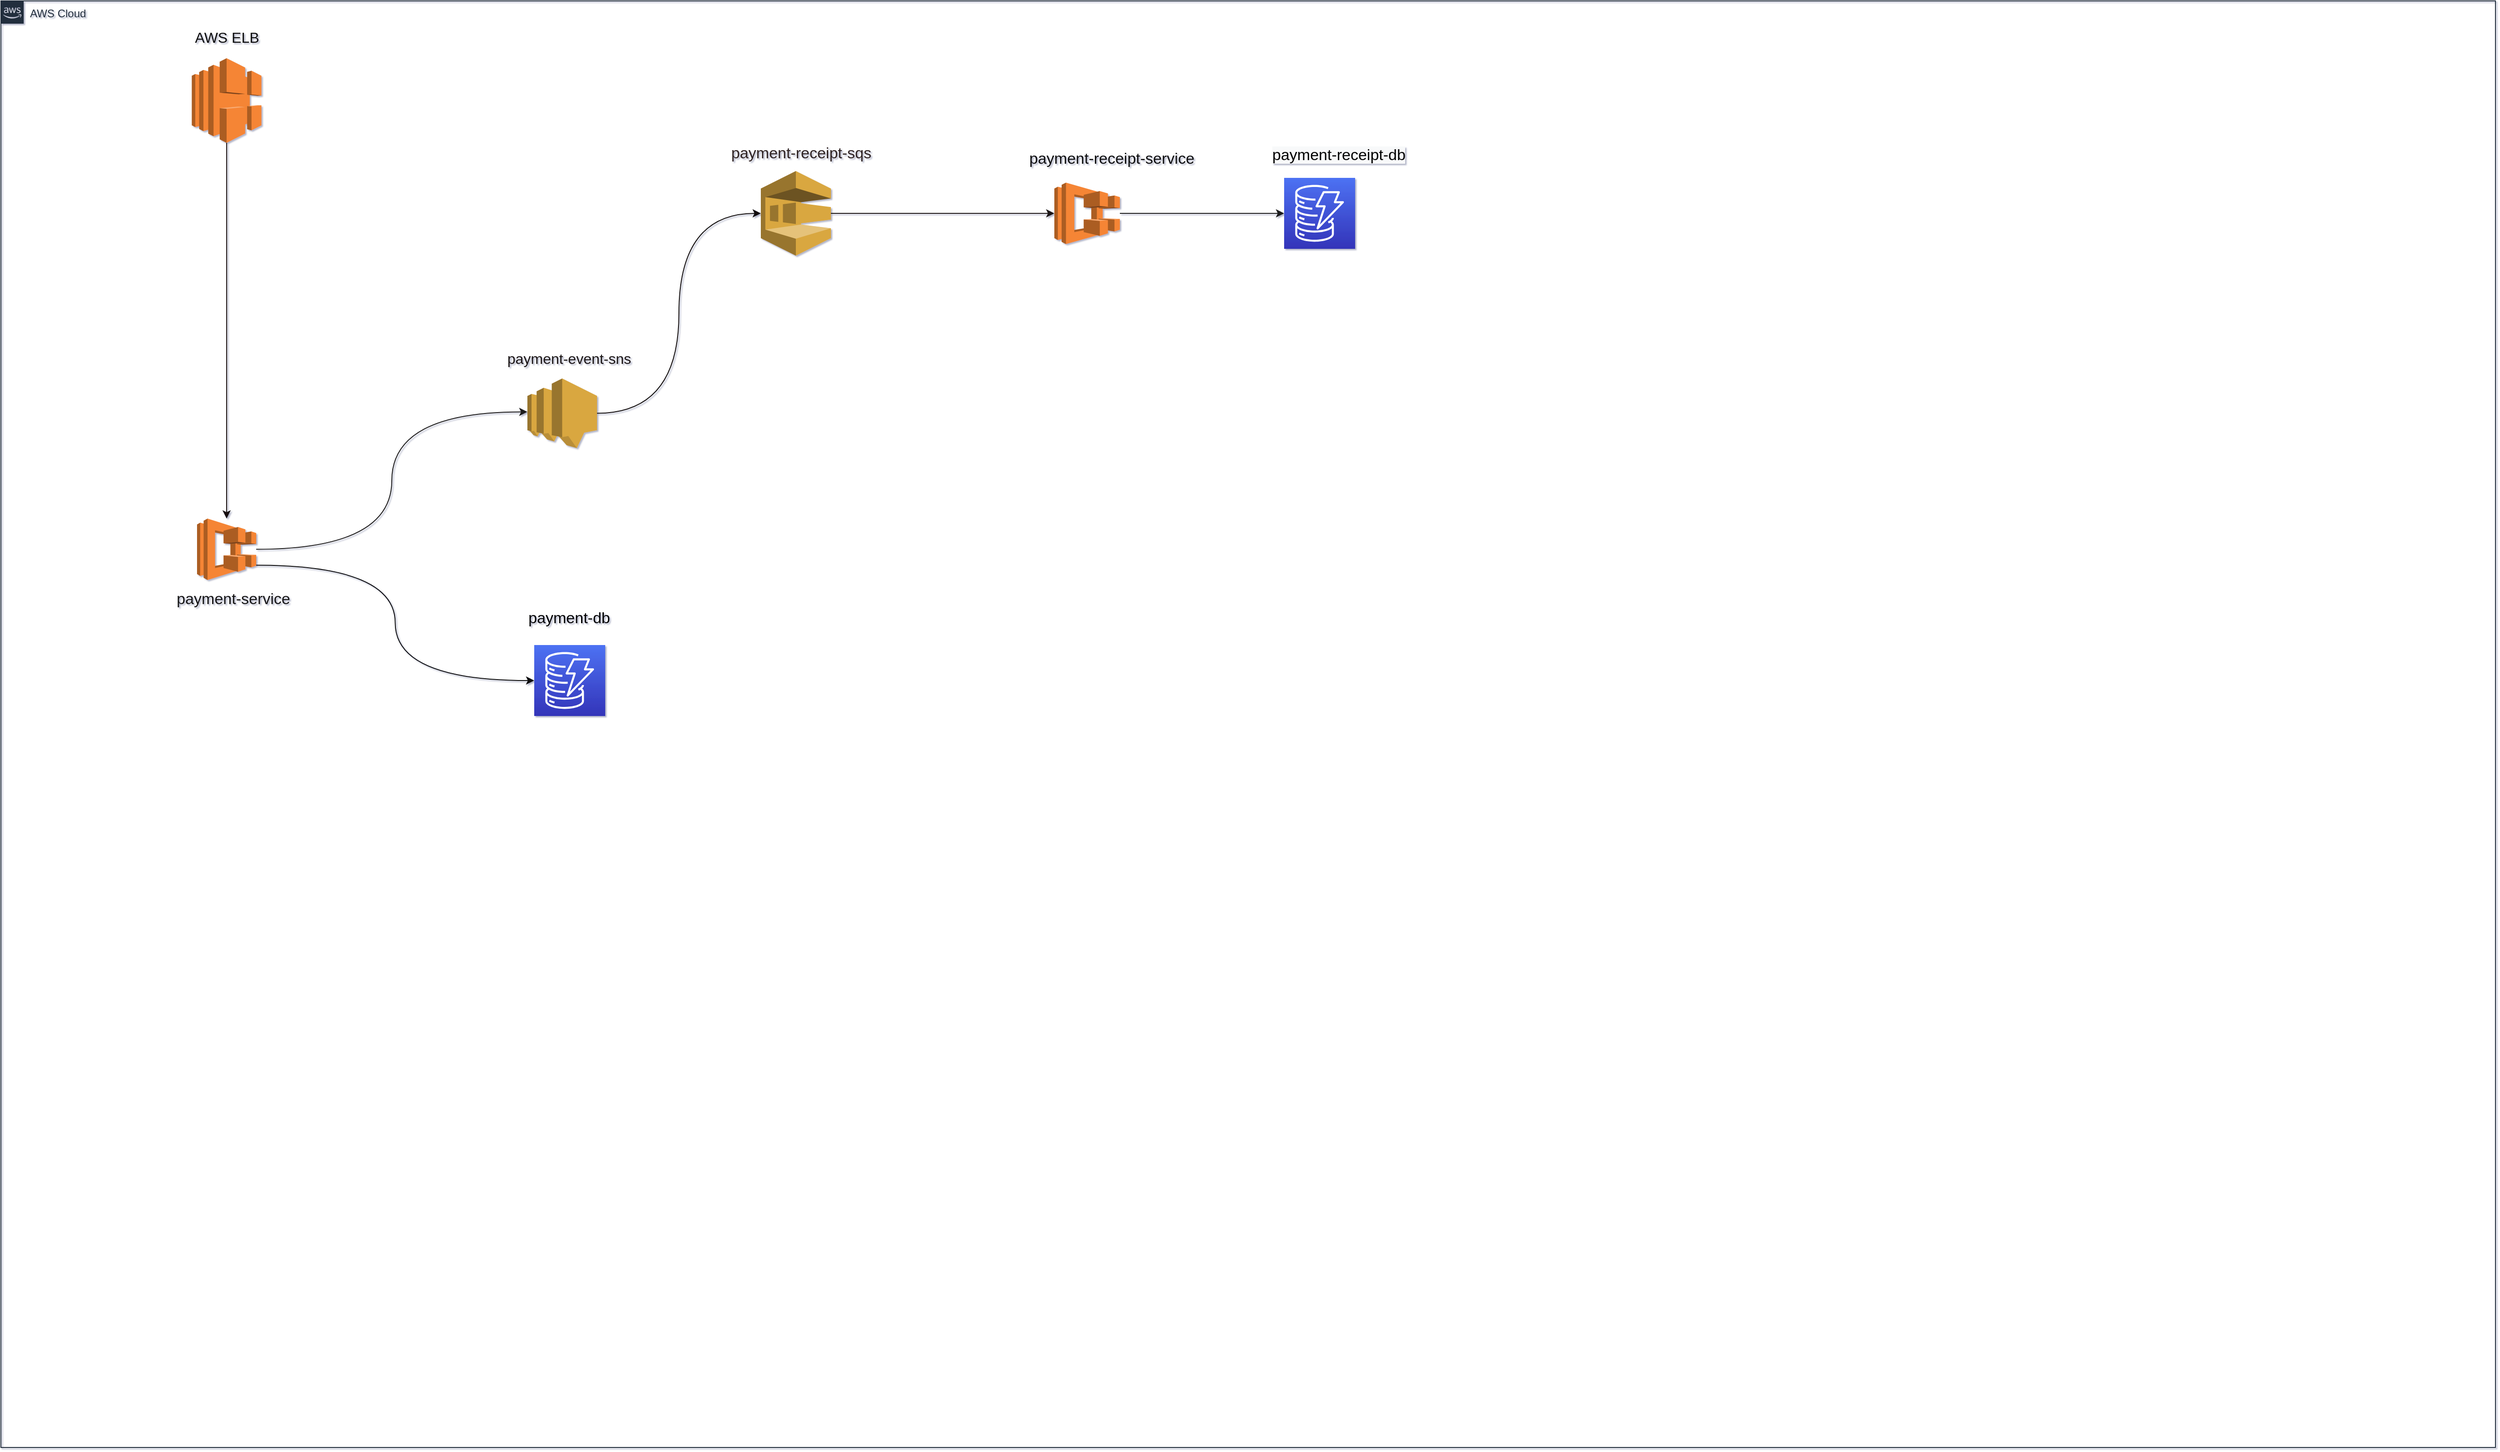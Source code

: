 <mxfile version="21.3.7" type="github">
  <diagram id="sx4DB-smJGjERo_jBSHq" name="Page-1">
    <mxGraphModel dx="1194" dy="1795" grid="0" gridSize="10" guides="1" tooltips="1" connect="1" arrows="1" fold="1" page="1" pageScale="1" pageWidth="827" pageHeight="1169" background="#FFFFFF" math="0" shadow="1">
      <root>
        <mxCell id="0" />
        <mxCell id="1" parent="0" />
        <mxCell id="05hHKeat-juu67TqZmML-76" value="AWS Cloud" style="points=[[0,0],[0.25,0],[0.5,0],[0.75,0],[1,0],[1,0.25],[1,0.5],[1,0.75],[1,1],[0.75,1],[0.5,1],[0.25,1],[0,1],[0,0.75],[0,0.5],[0,0.25]];outlineConnect=0;gradientColor=none;html=1;whiteSpace=wrap;fontSize=12;fontStyle=0;container=1;pointerEvents=0;collapsible=0;recursiveResize=0;shape=mxgraph.aws4.group;grIcon=mxgraph.aws4.group_aws_cloud_alt;strokeColor=#232F3E;fillColor=none;verticalAlign=top;align=left;spacingLeft=30;fontColor=#232F3E;dashed=0;rounded=1;" parent="1" vertex="1">
          <mxGeometry x="20" y="-170" width="2741" height="1590" as="geometry" />
        </mxCell>
        <mxCell id="Bep4C9arfv8VF3FYXjHi-2" value="&lt;font style=&quot;font-size: 17px;&quot;&gt;payment-service&lt;/font&gt;" style="text;html=1;align=center;verticalAlign=middle;resizable=0;points=[];autosize=1;strokeColor=none;fillColor=none;fontColor=#151313;" parent="05hHKeat-juu67TqZmML-76" vertex="1">
          <mxGeometry x="187" y="648" width="135" height="20" as="geometry" />
        </mxCell>
        <mxCell id="gEH1WUusGIEwQWeTA551-2" style="edgeStyle=orthogonalEdgeStyle;orthogonalLoop=1;jettySize=auto;html=1;entryX=0;entryY=0.48;entryDx=0;entryDy=0;entryPerimeter=0;curved=1;strokeColor=#1d1b1b;" parent="05hHKeat-juu67TqZmML-76" source="Bep4C9arfv8VF3FYXjHi-3" target="Bep4C9arfv8VF3FYXjHi-16" edge="1">
          <mxGeometry relative="1" as="geometry" />
        </mxCell>
        <mxCell id="gEH1WUusGIEwQWeTA551-4" style="edgeStyle=orthogonalEdgeStyle;curved=1;orthogonalLoop=1;jettySize=auto;html=1;exitX=1;exitY=0.76;exitDx=0;exitDy=0;exitPerimeter=0;entryX=0;entryY=0.5;entryDx=0;entryDy=0;entryPerimeter=0;strokeColor=#0d0c0c;" parent="05hHKeat-juu67TqZmML-76" source="Bep4C9arfv8VF3FYXjHi-3" target="Bep4C9arfv8VF3FYXjHi-10" edge="1">
          <mxGeometry relative="1" as="geometry" />
        </mxCell>
        <mxCell id="Bep4C9arfv8VF3FYXjHi-3" value="" style="outlineConnect=0;dashed=0;verticalLabelPosition=bottom;verticalAlign=top;align=center;html=1;shape=mxgraph.aws3.ecs;fillColor=#F58534;gradientColor=none;fontSize=17;" parent="05hHKeat-juu67TqZmML-76" vertex="1">
          <mxGeometry x="215.5" y="569" width="65" height="67.5" as="geometry" />
        </mxCell>
        <mxCell id="Bep4C9arfv8VF3FYXjHi-4" value="payment-receipt-service" style="text;align=left;verticalAlign=top;resizable=0;points=[];autosize=1;strokeColor=none;fillColor=none;fontColor=#100f0f;labelBackgroundColor=none;labelBorderColor=none;fontSize=17;" parent="05hHKeat-juu67TqZmML-76" vertex="1">
          <mxGeometry x="1128" y="156" width="199" height="32" as="geometry" />
        </mxCell>
        <mxCell id="gEH1WUusGIEwQWeTA551-21" style="edgeStyle=orthogonalEdgeStyle;curved=1;orthogonalLoop=1;jettySize=auto;html=1;fontSize=17;strokeColor=#1d1b1b;" parent="05hHKeat-juu67TqZmML-76" source="Bep4C9arfv8VF3FYXjHi-5" target="gEH1WUusGIEwQWeTA551-16" edge="1">
          <mxGeometry relative="1" as="geometry" />
        </mxCell>
        <mxCell id="Bep4C9arfv8VF3FYXjHi-5" value="" style="outlineConnect=0;dashed=0;verticalLabelPosition=bottom;verticalAlign=top;align=center;html=1;shape=mxgraph.aws3.ecs;fillColor=#F58534;gradientColor=none;fontSize=17;" parent="05hHKeat-juu67TqZmML-76" vertex="1">
          <mxGeometry x="1157.5" y="199.75" width="72" height="67.5" as="geometry" />
        </mxCell>
        <mxCell id="Bep4C9arfv8VF3FYXjHi-10" value="" style="points=[[0,0,0],[0.25,0,0],[0.5,0,0],[0.75,0,0],[1,0,0],[0,1,0],[0.25,1,0],[0.5,1,0],[0.75,1,0],[1,1,0],[0,0.25,0],[0,0.5,0],[0,0.75,0],[1,0.25,0],[1,0.5,0],[1,0.75,0]];outlineConnect=0;fontColor=#232F3E;gradientColor=#4D72F3;gradientDirection=north;fillColor=#3334B9;strokeColor=#ffffff;dashed=0;verticalLabelPosition=bottom;verticalAlign=top;align=center;html=1;fontSize=12;fontStyle=0;aspect=fixed;shape=mxgraph.aws4.resourceIcon;resIcon=mxgraph.aws4.dynamodb;" parent="05hHKeat-juu67TqZmML-76" vertex="1">
          <mxGeometry x="586" y="708" width="78" height="78" as="geometry" />
        </mxCell>
        <mxCell id="05hHKeat-juu67TqZmML-3" value="&lt;font style=&quot;font-size: 16px;&quot;&gt;AWS ELB&lt;/font&gt;" style="text;html=1;align=center;verticalAlign=middle;resizable=0;points=[];autosize=1;strokeColor=none;fillColor=none;rounded=1;fontColor=#0d0c0c;" parent="05hHKeat-juu67TqZmML-76" vertex="1">
          <mxGeometry x="203.5" y="24" width="89" height="31" as="geometry" />
        </mxCell>
        <mxCell id="Bep4C9arfv8VF3FYXjHi-15" value="&lt;font style=&quot;font-size: 17px;&quot;&gt;payment-db&lt;/font&gt;" style="text;html=1;align=center;verticalAlign=middle;resizable=0;points=[];autosize=1;fontSize=14;labelBorderColor=none;labelBackgroundColor=none;fontColor=#000000;" parent="05hHKeat-juu67TqZmML-76" vertex="1">
          <mxGeometry x="570" y="663" width="108" height="32" as="geometry" />
        </mxCell>
        <mxCell id="gEH1WUusGIEwQWeTA551-6" style="edgeStyle=orthogonalEdgeStyle;curved=1;orthogonalLoop=1;jettySize=auto;html=1;entryX=0;entryY=0.5;entryDx=0;entryDy=0;entryPerimeter=0;fillColor=none;strokeColor=#121111;" parent="05hHKeat-juu67TqZmML-76" source="Bep4C9arfv8VF3FYXjHi-16" target="Bep4C9arfv8VF3FYXjHi-27" edge="1">
          <mxGeometry relative="1" as="geometry" />
        </mxCell>
        <mxCell id="Bep4C9arfv8VF3FYXjHi-16" value="" style="outlineConnect=0;dashed=0;verticalLabelPosition=bottom;verticalAlign=top;align=center;html=1;shape=mxgraph.aws3.sns;fillColor=#D9A741;gradientColor=none;fontSize=16;" parent="05hHKeat-juu67TqZmML-76" vertex="1">
          <mxGeometry x="578.5" y="415" width="76.5" height="76.5" as="geometry" />
        </mxCell>
        <mxCell id="Bep4C9arfv8VF3FYXjHi-21" value="payment-event-sns" style="text;html=1;align=center;verticalAlign=middle;resizable=0;points=[];autosize=1;strokeColor=none;fillColor=none;fontSize=16;fontColor=#1c1717;" parent="05hHKeat-juu67TqZmML-76" vertex="1">
          <mxGeometry x="546.5" y="377" width="154" height="31" as="geometry" />
        </mxCell>
        <mxCell id="gEH1WUusGIEwQWeTA551-9" style="edgeStyle=orthogonalEdgeStyle;curved=1;orthogonalLoop=1;jettySize=auto;html=1;exitX=1;exitY=0.5;exitDx=0;exitDy=0;exitPerimeter=0;entryX=0;entryY=0.5;entryDx=0;entryDy=0;entryPerimeter=0;fontSize=17;strokeColor=#1c1717;" parent="05hHKeat-juu67TqZmML-76" source="Bep4C9arfv8VF3FYXjHi-27" target="Bep4C9arfv8VF3FYXjHi-5" edge="1">
          <mxGeometry relative="1" as="geometry" />
        </mxCell>
        <mxCell id="Bep4C9arfv8VF3FYXjHi-27" value="" style="outlineConnect=0;dashed=0;verticalLabelPosition=bottom;verticalAlign=top;align=center;html=1;shape=mxgraph.aws3.sqs;fillColor=#D9A741;gradientColor=none;fontSize=16;" parent="05hHKeat-juu67TqZmML-76" vertex="1">
          <mxGeometry x="835" y="187" width="77" height="93" as="geometry" />
        </mxCell>
        <mxCell id="gEH1WUusGIEwQWeTA551-8" value="payment-receipt-sqs" style="text;html=1;align=center;verticalAlign=middle;resizable=0;points=[];autosize=1;strokeColor=none;fillColor=none;fontSize=17;fontColor=#2f2323;" parent="05hHKeat-juu67TqZmML-76" vertex="1">
          <mxGeometry x="793" y="152" width="172" height="32" as="geometry" />
        </mxCell>
        <mxCell id="gEH1WUusGIEwQWeTA551-16" value="" style="points=[[0,0,0],[0.25,0,0],[0.5,0,0],[0.75,0,0],[1,0,0],[0,1,0],[0.25,1,0],[0.5,1,0],[0.75,1,0],[1,1,0],[0,0.25,0],[0,0.5,0],[0,0.75,0],[1,0.25,0],[1,0.5,0],[1,0.75,0]];outlineConnect=0;fontColor=#232F3E;gradientColor=#4D72F3;gradientDirection=north;fillColor=#3334B9;strokeColor=#ffffff;dashed=0;verticalLabelPosition=bottom;verticalAlign=top;align=center;html=1;fontSize=12;fontStyle=0;aspect=fixed;shape=mxgraph.aws4.resourceIcon;resIcon=mxgraph.aws4.dynamodb;" parent="05hHKeat-juu67TqZmML-76" vertex="1">
          <mxGeometry x="1410" y="194.5" width="78" height="78" as="geometry" />
        </mxCell>
        <mxCell id="gEH1WUusGIEwQWeTA551-22" value="&lt;span style=&quot;color: rgb(0, 0, 0); font-family: Helvetica; font-size: 17px; font-style: normal; font-variant-ligatures: normal; font-variant-caps: normal; font-weight: 400; letter-spacing: normal; orphans: 2; text-align: center; text-indent: 0px; text-transform: none; widows: 2; word-spacing: 0px; -webkit-text-stroke-width: 0px; background-color: rgb(248, 249, 250); text-decoration-thickness: initial; text-decoration-style: initial; text-decoration-color: initial; float: none; display: inline !important;&quot;&gt;payment-receipt-db&lt;/span&gt;" style="text;whiteSpace=wrap;html=1;fontSize=17;" parent="05hHKeat-juu67TqZmML-76" vertex="1">
          <mxGeometry x="1395" y="153" width="151" height="34" as="geometry" />
        </mxCell>
        <mxCell id="7fKdkNB14uINhyLDWxXF-10" style="edgeStyle=orthogonalEdgeStyle;rounded=0;orthogonalLoop=1;jettySize=auto;html=1;labelBackgroundColor=none;fontColor=none;noLabel=1;strokeColor=#171111;" parent="05hHKeat-juu67TqZmML-76" source="7fKdkNB14uINhyLDWxXF-7" target="Bep4C9arfv8VF3FYXjHi-3" edge="1">
          <mxGeometry relative="1" as="geometry" />
        </mxCell>
        <mxCell id="7fKdkNB14uINhyLDWxXF-7" value="" style="outlineConnect=0;dashed=0;verticalLabelPosition=bottom;verticalAlign=top;align=center;html=1;shape=mxgraph.aws3.elastic_load_balancing;fillColor=#F58534;gradientColor=none;" parent="05hHKeat-juu67TqZmML-76" vertex="1">
          <mxGeometry x="209.75" y="63" width="76.5" height="93" as="geometry" />
        </mxCell>
      </root>
    </mxGraphModel>
  </diagram>
</mxfile>
